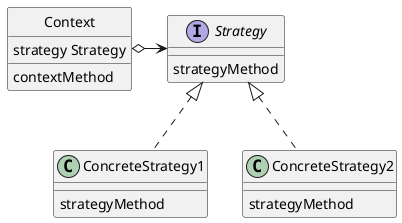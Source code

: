 @startuml
class Context {
  strategy Strategy
  {method} contextMethod
}
interface Strategy {
  {method} strategyMethod
}
class ConcreteStrategy1 {
  {method} strategyMethod
}
class ConcreteStrategy2 {
  {method} strategyMethod
}

hide Context circle

Context o-right-> Strategy
ConcreteStrategy1 .up.|> Strategy
ConcreteStrategy2 .up.|> Strategy
@enduml

